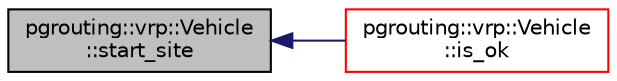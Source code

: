 digraph "pgrouting::vrp::Vehicle::start_site"
{
  edge [fontname="Helvetica",fontsize="10",labelfontname="Helvetica",labelfontsize="10"];
  node [fontname="Helvetica",fontsize="10",shape=record];
  rankdir="LR";
  Node1183 [label="pgrouting::vrp::Vehicle\l::start_site",height=0.2,width=0.4,color="black", fillcolor="grey75", style="filled", fontcolor="black"];
  Node1183 -> Node1184 [dir="back",color="midnightblue",fontsize="10",style="solid",fontname="Helvetica"];
  Node1184 [label="pgrouting::vrp::Vehicle\l::is_ok",height=0.2,width=0.4,color="red", fillcolor="white", style="filled",URL="$classpgrouting_1_1vrp_1_1Vehicle.html#a0923a9c16a3fa7b95123fcc76bd7c499"];
}

